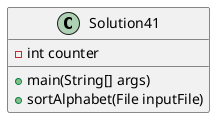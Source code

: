 @startuml
'https://plantuml.com/class-diagram

class Solution41 {
-int counter
+main(String[] args)
+sortAlphabet(File inputFile)
}


@enduml